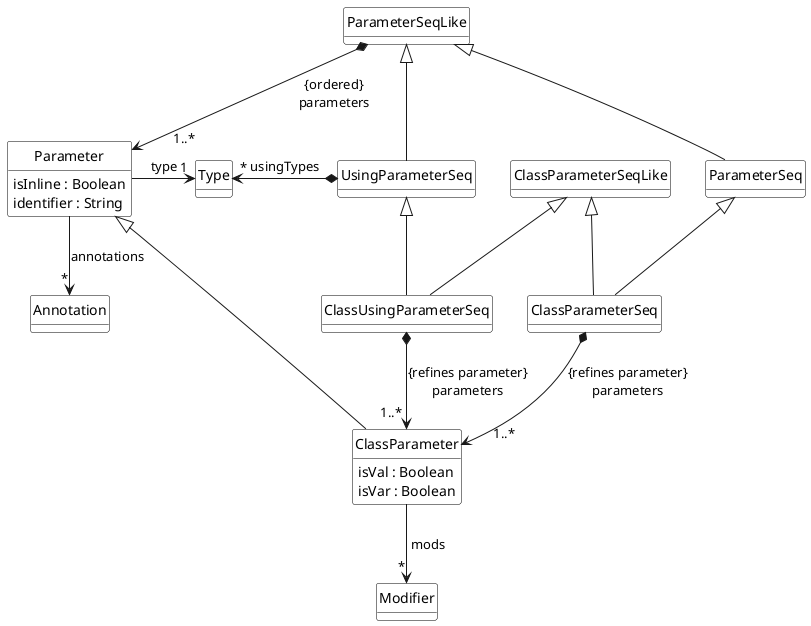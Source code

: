@startuml Parameters 

class ParameterSeqLike 

class Parameter {
    isInline : Boolean 
    identifier : String 
}

class ClassParameter extends Parameter {
    isVal : Boolean 
    isVar : Boolean 
}

ParameterSeqLike <|-- UsingParameterSeq
ParameterSeqLike <|-- ParameterSeq 
ParameterSeq <|-- ClassParameterSeq 
UsingParameterSeq <|-- ClassUsingParameterSeq
ClassParameterSeqLike <|-- ClassUsingParameterSeq 
ClassParameterSeqLike <|-- ClassParameterSeq
UsingParameterSeq *--left> "*" Type : usingTypes
ParameterSeqLike *--> "          1..*" Parameter : {ordered}\nparameters
ClassParameterSeq *--> "       1..*" ClassParameter : {refines parameter}\nparameters
ClassUsingParameterSeq *--> "1..* " ClassParameter : {refines parameter}\nparameters
Parameter --> "*" Annotation : annotations
Parameter --right> "1" Type : type 
ClassParameter --> "*" Modifier : " mods"



hide class circle
hide class methods



skinparam class {
    BackgroundColor White
    ArrowColor Black
    BorderColor Black
}

@enduml